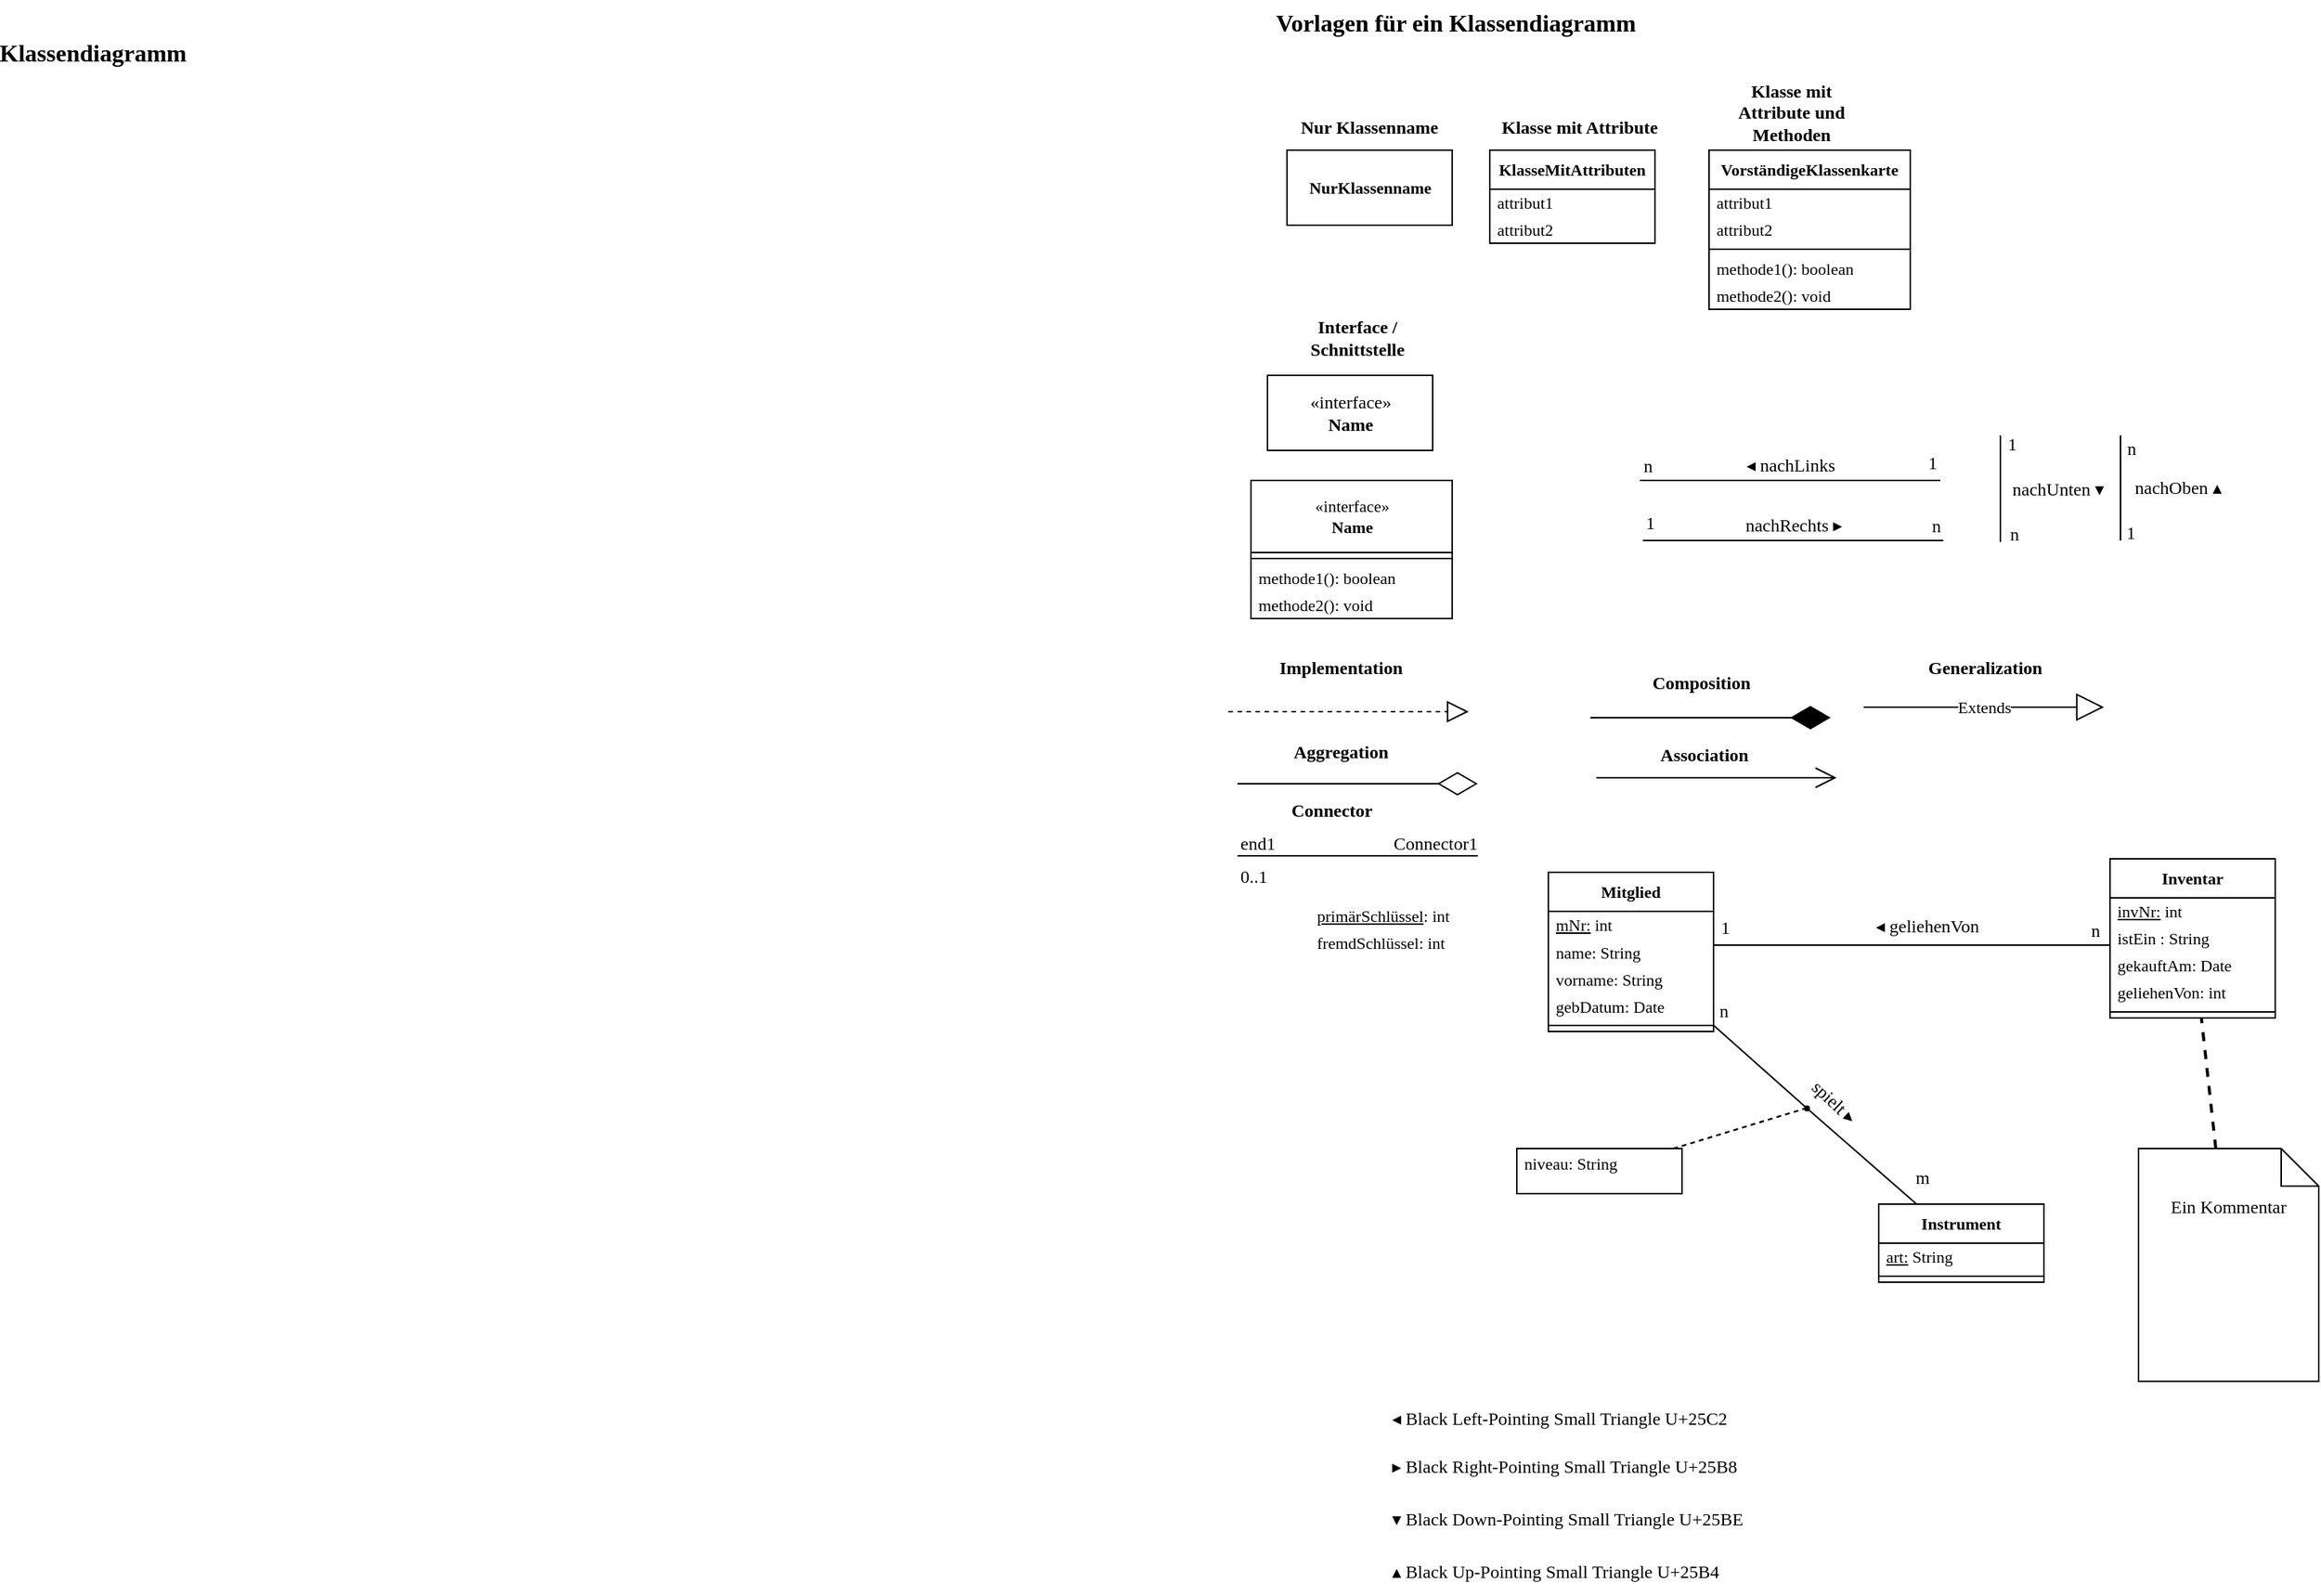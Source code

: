 <mxfile>
    <diagram id="Q8ZCVBfkGdzVq4fk389N" name="Page-1">
        <mxGraphModel dx="1535" dy="1270" grid="1" gridSize="10" guides="1" tooltips="1" connect="1" arrows="1" fold="1" page="1" pageScale="1" pageWidth="827" pageHeight="1169" math="1" shadow="0">
            <root>
                <mxCell id="0"/>
                <mxCell id="1" parent="0"/>
                <mxCell id="HZuPbUrIGUnnCWuKZM22-23" value="Mitglied" style="swimlane;fontStyle=1;align=center;verticalAlign=top;childLayout=stackLayout;horizontal=1;startSize=26;horizontalStack=0;resizeParent=1;resizeParentMax=0;resizeLast=0;collapsible=1;marginBottom=0;fontFamily=Alegreya;fontSize=11;rounded=0;gradientColor=none;swimlaneFillColor=none;" parent="1" vertex="1">
                    <mxGeometry x="1079" y="611" width="110" height="106" as="geometry">
                        <mxRectangle x="480" y="560" width="80" height="30" as="alternateBounds"/>
                    </mxGeometry>
                </mxCell>
                <mxCell id="HZuPbUrIGUnnCWuKZM22-24" value="&lt;u&gt;mNr:&lt;/u&gt; int" style="text;strokeColor=none;fillColor=none;align=left;verticalAlign=middle;spacingLeft=3;spacingRight=4;overflow=hidden;rotatable=0;points=[[0,0.5],[1,0.5]];portConstraint=eastwest;fontFamily=Alegreya;fontSize=11;fontStyle=0;html=1;imageWidth=24;imageHeight=24;comic=0;imageAspect=0;" parent="HZuPbUrIGUnnCWuKZM22-23" vertex="1">
                    <mxGeometry y="26" width="110" height="18" as="geometry"/>
                </mxCell>
                <mxCell id="HZuPbUrIGUnnCWuKZM22-35" value="name: String " style="text;strokeColor=none;fillColor=none;align=left;verticalAlign=middle;spacingLeft=3;spacingRight=4;overflow=hidden;rotatable=0;points=[[0,0.5],[1,0.5]];portConstraint=eastwest;fontFamily=Alegreya;fontSize=11;" parent="HZuPbUrIGUnnCWuKZM22-23" vertex="1">
                    <mxGeometry y="44" width="110" height="18" as="geometry"/>
                </mxCell>
                <mxCell id="HZuPbUrIGUnnCWuKZM22-36" value="vorname: String" style="text;strokeColor=none;fillColor=none;align=left;verticalAlign=middle;spacingLeft=3;spacingRight=4;overflow=hidden;rotatable=0;points=[[0,0.5],[1,0.5]];portConstraint=eastwest;fontFamily=Alegreya;fontSize=11;" parent="HZuPbUrIGUnnCWuKZM22-23" vertex="1">
                    <mxGeometry y="62" width="110" height="18" as="geometry"/>
                </mxCell>
                <mxCell id="HZuPbUrIGUnnCWuKZM22-37" value="gebDatum: Date" style="text;strokeColor=none;fillColor=none;align=left;verticalAlign=middle;spacingLeft=3;spacingRight=4;overflow=hidden;rotatable=0;points=[[0,0.5],[1,0.5]];portConstraint=eastwest;fontFamily=Alegreya;fontSize=11;" parent="HZuPbUrIGUnnCWuKZM22-23" vertex="1">
                    <mxGeometry y="80" width="110" height="18" as="geometry"/>
                </mxCell>
                <mxCell id="HZuPbUrIGUnnCWuKZM22-25" value="" style="line;strokeWidth=1;fillColor=none;align=left;verticalAlign=middle;spacingTop=-1;spacingLeft=3;spacingRight=3;rotatable=0;labelPosition=right;points=[];portConstraint=eastwest;strokeColor=inherit;fontFamily=Alegreya;fontSize=11;" parent="HZuPbUrIGUnnCWuKZM22-23" vertex="1">
                    <mxGeometry y="98" width="110" height="8" as="geometry"/>
                </mxCell>
                <mxCell id="HZuPbUrIGUnnCWuKZM22-52" value="Inventar" style="swimlane;fontStyle=1;align=center;verticalAlign=top;childLayout=stackLayout;horizontal=1;startSize=26;horizontalStack=0;resizeParent=1;resizeParentMax=0;resizeLast=0;collapsible=1;marginBottom=0;fontFamily=Alegreya;fontSize=11;" parent="1" vertex="1">
                    <mxGeometry x="1453" y="602" width="110" height="106" as="geometry">
                        <mxRectangle x="850" y="510" width="80" height="30" as="alternateBounds"/>
                    </mxGeometry>
                </mxCell>
                <mxCell id="HZuPbUrIGUnnCWuKZM22-53" value="&lt;u&gt;invNr:&lt;/u&gt; int" style="text;strokeColor=none;fillColor=none;align=left;verticalAlign=middle;spacingLeft=3;spacingRight=4;overflow=hidden;rotatable=0;points=[[0,0.5],[1,0.5]];portConstraint=eastwest;fontFamily=Alegreya;fontSize=11;fontStyle=0;html=1;imageWidth=24;imageHeight=24;comic=0;imageAspect=0;" parent="HZuPbUrIGUnnCWuKZM22-52" vertex="1">
                    <mxGeometry y="26" width="110" height="18" as="geometry"/>
                </mxCell>
                <mxCell id="HZuPbUrIGUnnCWuKZM22-58" value="istEin : String&amp;nbsp;&amp;nbsp;" style="text;strokeColor=none;fillColor=none;align=left;verticalAlign=middle;spacingLeft=3;spacingRight=4;overflow=hidden;rotatable=0;points=[[0,0.5],[1,0.5]];portConstraint=eastwest;fontFamily=Alegreya;fontSize=11;fontStyle=0;html=1;imageWidth=24;imageHeight=24;comic=0;imageAspect=0;" parent="HZuPbUrIGUnnCWuKZM22-52" vertex="1">
                    <mxGeometry y="44" width="110" height="18" as="geometry"/>
                </mxCell>
                <mxCell id="HZuPbUrIGUnnCWuKZM22-59" value="gekauftAm: Date" style="text;strokeColor=none;fillColor=none;align=left;verticalAlign=middle;spacingLeft=3;spacingRight=4;overflow=hidden;rotatable=0;points=[[0,0.5],[1,0.5]];portConstraint=eastwest;fontFamily=Alegreya;fontSize=11;fontStyle=0;html=1;imageWidth=24;imageHeight=24;comic=0;imageAspect=0;" parent="HZuPbUrIGUnnCWuKZM22-52" vertex="1">
                    <mxGeometry y="62" width="110" height="18" as="geometry"/>
                </mxCell>
                <mxCell id="HZuPbUrIGUnnCWuKZM22-60" value="geliehenVon: int" style="text;strokeColor=none;fillColor=none;align=left;verticalAlign=middle;spacingLeft=3;spacingRight=4;overflow=hidden;rotatable=0;points=[[0,0.5],[1,0.5]];portConstraint=eastwest;fontFamily=Alegreya;fontSize=11;fontStyle=0;html=1;imageWidth=24;imageHeight=24;comic=0;imageAspect=0;" parent="HZuPbUrIGUnnCWuKZM22-52" vertex="1">
                    <mxGeometry y="80" width="110" height="18" as="geometry"/>
                </mxCell>
                <mxCell id="HZuPbUrIGUnnCWuKZM22-57" value="" style="line;strokeWidth=1;fillColor=none;align=left;verticalAlign=middle;spacingTop=-1;spacingLeft=3;spacingRight=3;rotatable=0;labelPosition=right;points=[];portConstraint=eastwest;strokeColor=inherit;fontFamily=Alegreya;fontSize=11;" parent="HZuPbUrIGUnnCWuKZM22-52" vertex="1">
                    <mxGeometry y="98" width="110" height="8" as="geometry"/>
                </mxCell>
                <mxCell id="HZuPbUrIGUnnCWuKZM22-61" value="Instrument" style="swimlane;fontStyle=1;align=center;verticalAlign=top;childLayout=stackLayout;horizontal=1;startSize=26;horizontalStack=0;resizeParent=1;resizeParentMax=0;resizeLast=0;collapsible=1;marginBottom=0;fontFamily=Alegreya;fontSize=11;" parent="1" vertex="1">
                    <mxGeometry x="1299" y="832" width="110" height="52" as="geometry">
                        <mxRectangle x="830" y="790" width="90" height="30" as="alternateBounds"/>
                    </mxGeometry>
                </mxCell>
                <mxCell id="HZuPbUrIGUnnCWuKZM22-62" value="&lt;u&gt;art:&lt;/u&gt;&amp;nbsp;String" style="text;strokeColor=none;fillColor=none;align=left;verticalAlign=middle;spacingLeft=3;spacingRight=4;overflow=hidden;rotatable=0;points=[[0,0.5],[1,0.5]];portConstraint=eastwest;fontFamily=Alegreya;fontSize=11;fontStyle=0;html=1;imageWidth=24;imageHeight=24;comic=0;imageAspect=0;" parent="HZuPbUrIGUnnCWuKZM22-61" vertex="1">
                    <mxGeometry y="26" width="110" height="18" as="geometry"/>
                </mxCell>
                <mxCell id="HZuPbUrIGUnnCWuKZM22-66" value="" style="line;strokeWidth=1;fillColor=none;align=left;verticalAlign=middle;spacingTop=-1;spacingLeft=3;spacingRight=3;rotatable=0;labelPosition=right;points=[];portConstraint=eastwest;strokeColor=inherit;fontFamily=Alegreya;fontSize=11;" parent="HZuPbUrIGUnnCWuKZM22-61" vertex="1">
                    <mxGeometry y="44" width="110" height="8" as="geometry"/>
                </mxCell>
                <mxCell id="HZuPbUrIGUnnCWuKZM22-67" value="" style="endArrow=none;shadow=0;strokeWidth=1;rounded=0;endFill=0;edgeStyle=elbowEdgeStyle;elbow=vertical;" parent="1" source="HZuPbUrIGUnnCWuKZM22-23" target="HZuPbUrIGUnnCWuKZM22-52" edge="1">
                    <mxGeometry x="0.5" y="41" relative="1" as="geometry">
                        <mxPoint x="1222" y="570" as="sourcePoint"/>
                        <mxPoint x="1302" y="650.15" as="targetPoint"/>
                        <mxPoint x="-40" y="32" as="offset"/>
                    </mxGeometry>
                </mxCell>
                <mxCell id="HZuPbUrIGUnnCWuKZM22-68" value="1" style="resizable=0;align=left;verticalAlign=bottom;labelBackgroundColor=none;fontSize=12;fontFamily=Alegreya;spacingBottom=2;" parent="HZuPbUrIGUnnCWuKZM22-67" connectable="0" vertex="1">
                    <mxGeometry x="-1" relative="1" as="geometry">
                        <mxPoint x="3" y="-1" as="offset"/>
                    </mxGeometry>
                </mxCell>
                <mxCell id="HZuPbUrIGUnnCWuKZM22-69" value="n" style="resizable=0;align=right;verticalAlign=bottom;labelBackgroundColor=none;fontSize=12;fontFamily=Alegreya;spacingBottom=2;" parent="HZuPbUrIGUnnCWuKZM22-67" connectable="0" vertex="1">
                    <mxGeometry x="1" relative="1" as="geometry">
                        <mxPoint x="-5" y="1" as="offset"/>
                    </mxGeometry>
                </mxCell>
                <mxCell id="HZuPbUrIGUnnCWuKZM22-70" value="&lt;span style=&quot;font-family: &amp;#34;helvetica&amp;#34; ; text-align: left&quot;&gt;◂&lt;/span&gt;&amp;nbsp;geliehenVon" style="text;html=1;resizable=0;points=[];;align=center;verticalAlign=middle;labelBackgroundColor=none;rounded=0;shadow=0;strokeWidth=1;fontSize=12;fontFamily=Alegreya;" parent="HZuPbUrIGUnnCWuKZM22-67" vertex="1" connectable="0">
                    <mxGeometry relative="1" as="geometry">
                        <mxPoint x="10" y="-13" as="offset"/>
                    </mxGeometry>
                </mxCell>
                <mxCell id="HZuPbUrIGUnnCWuKZM22-81" value="" style="endArrow=none;shadow=0;strokeWidth=1;rounded=0;endFill=0;elbow=vertical;startArrow=none;exitX=0.604;exitY=-0.021;exitDx=0;exitDy=0;exitPerimeter=0;" parent="1" source="HZuPbUrIGUnnCWuKZM22-99" target="HZuPbUrIGUnnCWuKZM22-61" edge="1">
                    <mxGeometry x="0.5" y="41" relative="1" as="geometry">
                        <mxPoint x="1182" y="633.244" as="sourcePoint"/>
                        <mxPoint x="1422" y="633.244" as="targetPoint"/>
                        <mxPoint x="-40" y="32" as="offset"/>
                    </mxGeometry>
                </mxCell>
                <mxCell id="HZuPbUrIGUnnCWuKZM22-83" value="m" style="resizable=0;align=right;verticalAlign=bottom;labelBackgroundColor=none;fontSize=12;fontFamily=Alegreya;spacingBottom=2;" parent="HZuPbUrIGUnnCWuKZM22-81" connectable="0" vertex="1">
                    <mxGeometry x="1" relative="1" as="geometry">
                        <mxPoint x="10" y="-7" as="offset"/>
                    </mxGeometry>
                </mxCell>
                <mxCell id="HZuPbUrIGUnnCWuKZM22-92" value="" style="endArrow=none;html=1;rounded=0;fontFamily=Alegreya;fontSize=11;dashed=1;" parent="1" source="HZuPbUrIGUnnCWuKZM22-85" target="HZuPbUrIGUnnCWuKZM22-99" edge="1">
                    <mxGeometry width="50" height="50" relative="1" as="geometry">
                        <mxPoint x="1072" y="810" as="sourcePoint"/>
                        <mxPoint x="1122" y="780" as="targetPoint"/>
                    </mxGeometry>
                </mxCell>
                <mxCell id="HZuPbUrIGUnnCWuKZM22-107" value="" style="edgeStyle=none;rounded=0;orthogonalLoop=1;jettySize=auto;html=1;dashed=1;fontFamily=Alegreya;fontSize=11;endArrow=none;endFill=0;" parent="1" source="HZuPbUrIGUnnCWuKZM22-99" target="HZuPbUrIGUnnCWuKZM22-85" edge="1">
                    <mxGeometry relative="1" as="geometry"/>
                </mxCell>
                <mxCell id="HZuPbUrIGUnnCWuKZM22-99" value="" style="shape=waypoint;fillStyle=solid;size=6;pointerEvents=1;points=[];fillColor=none;resizable=0;rotatable=0;perimeter=centerPerimeter;snapToPoint=1;comic=0;fontFamily=Alegreya;fontSize=11;html=1;strokeWidth=0;perimeterSpacing=0;dashed=1;" parent="1" vertex="1">
                    <mxGeometry x="1231" y="748" width="40" height="40" as="geometry"/>
                </mxCell>
                <mxCell id="HZuPbUrIGUnnCWuKZM22-100" value="" style="endArrow=none;shadow=0;strokeWidth=1;rounded=0;endFill=0;elbow=vertical;movable=1;resizable=1;rotatable=1;deletable=1;editable=1;connectable=1;" parent="1" source="HZuPbUrIGUnnCWuKZM22-23" target="HZuPbUrIGUnnCWuKZM22-99" edge="1">
                    <mxGeometry x="0.5" y="41" relative="1" as="geometry">
                        <mxPoint x="1117" y="696.0" as="sourcePoint"/>
                        <mxPoint x="1262" y="710" as="targetPoint"/>
                        <mxPoint x="-40" y="32" as="offset"/>
                    </mxGeometry>
                </mxCell>
                <mxCell id="HZuPbUrIGUnnCWuKZM22-101" value="n" style="resizable=0;align=left;verticalAlign=bottom;labelBackgroundColor=none;fontSize=12;fontFamily=Alegreya;spacingBottom=2;" parent="HZuPbUrIGUnnCWuKZM22-100" connectable="0" vertex="1">
                    <mxGeometry x="-1" relative="1" as="geometry">
                        <mxPoint x="2" y="1" as="offset"/>
                    </mxGeometry>
                </mxCell>
                <mxCell id="HZuPbUrIGUnnCWuKZM22-103" value="spielt&amp;nbsp;&lt;span style=&quot;font-family: &amp;#34;helvetica&amp;#34; ; text-align: left&quot;&gt;▸&lt;br&gt;&lt;/span&gt;" style="text;html=1;resizable=1;points=[];;align=center;verticalAlign=middle;labelBackgroundColor=none;rounded=0;shadow=0;strokeWidth=1;fontSize=12;fontFamily=Alegreya;movable=1;rotatable=1;deletable=1;editable=1;connectable=1;rotation=43;" parent="HZuPbUrIGUnnCWuKZM22-100" vertex="1" connectable="0">
                    <mxGeometry relative="1" as="geometry">
                        <mxPoint x="49" y="23" as="offset"/>
                    </mxGeometry>
                </mxCell>
                <mxCell id="HZuPbUrIGUnnCWuKZM22-105" value="" style="group;" parent="1" vertex="1" connectable="0">
                    <mxGeometry x="1058" y="795" width="110" height="30" as="geometry"/>
                </mxCell>
                <mxCell id="HZuPbUrIGUnnCWuKZM22-85" value="" style="html=1;comic=0;fontFamily=Alegreya;fontSize=11;" parent="HZuPbUrIGUnnCWuKZM22-105" vertex="1">
                    <mxGeometry width="110" height="30" as="geometry"/>
                </mxCell>
                <mxCell id="HZuPbUrIGUnnCWuKZM22-86" value="niveau: String" style="text;strokeColor=none;fillColor=none;align=left;verticalAlign=middle;spacingLeft=3;spacingRight=4;overflow=hidden;rotatable=0;points=[[0,0.5],[1,0.5]];portConstraint=eastwest;fontFamily=Alegreya;fontSize=11;fontStyle=0;html=1;imageWidth=24;imageHeight=24;comic=0;imageAspect=0;" parent="HZuPbUrIGUnnCWuKZM22-105" vertex="1">
                    <mxGeometry width="110" height="20" as="geometry"/>
                </mxCell>
                <mxCell id="4" value="◂ Black Left-Pointing Small Triangle U+25C2" style="text;html=1;strokeColor=none;fillColor=none;align=left;verticalAlign=middle;whiteSpace=wrap;rounded=0;fontFamily=Alegreya;" parent="1" vertex="1">
                    <mxGeometry x="973" y="960" width="280" height="30" as="geometry"/>
                </mxCell>
                <mxCell id="5" value="▸ Black Right-Pointing Small Triangle U+25B8" style="text;html=1;strokeColor=none;fillColor=none;align=left;verticalAlign=middle;whiteSpace=wrap;rounded=0;fontFamily=Alegreya;" parent="1" vertex="1">
                    <mxGeometry x="973" y="992" width="280" height="30" as="geometry"/>
                </mxCell>
                <mxCell id="6" value="▾ Black Down-Pointing Small Triangle U+25BE" style="text;html=1;strokeColor=none;fillColor=none;align=left;verticalAlign=middle;whiteSpace=wrap;rounded=0;fontFamily=Alegreya;" parent="1" vertex="1">
                    <mxGeometry x="973" y="1027" width="280" height="30" as="geometry"/>
                </mxCell>
                <mxCell id="13" value="▴ Black Up-Pointing Small Triangle U+25B4" style="text;html=1;strokeColor=none;fillColor=none;align=left;verticalAlign=middle;whiteSpace=wrap;rounded=0;fontFamily=Alegreya;" parent="1" vertex="1">
                    <mxGeometry x="973" y="1062" width="280" height="30" as="geometry"/>
                </mxCell>
                <mxCell id="14" value="&lt;u&gt;primärSchlüssel&lt;/u&gt;: int" style="text;strokeColor=none;fillColor=none;align=left;verticalAlign=middle;spacingLeft=3;spacingRight=4;overflow=hidden;rotatable=0;points=[[0,0.5],[1,0.5]];portConstraint=eastwest;fontFamily=Alegreya;fontSize=11;fontStyle=0;html=1;imageWidth=24;imageHeight=24;comic=0;imageAspect=0;" parent="1" vertex="1">
                    <mxGeometry x="920" y="631" width="110" height="18" as="geometry"/>
                </mxCell>
                <mxCell id="16" value="fremdSchlüssel: int" style="text;strokeColor=none;fillColor=none;align=left;verticalAlign=middle;spacingLeft=3;spacingRight=4;overflow=hidden;rotatable=0;points=[[0,0.5],[1,0.5]];portConstraint=eastwest;fontFamily=Alegreya;fontSize=11;fontStyle=0;html=1;imageWidth=24;imageHeight=24;comic=0;imageAspect=0;" parent="1" vertex="1">
                    <mxGeometry x="920" y="649" width="110" height="18" as="geometry"/>
                </mxCell>
                <mxCell id="bXORot0xrStpi_DZG4ps-17" value="" style="endArrow=none;shadow=0;strokeWidth=1;rounded=0;endFill=0;elbow=vertical;" parent="1" edge="1">
                    <mxGeometry x="0.5" y="41" relative="1" as="geometry">
                        <mxPoint x="1340" y="350" as="sourcePoint"/>
                        <mxPoint x="1140" y="350" as="targetPoint"/>
                        <mxPoint x="-40" y="32" as="offset"/>
                    </mxGeometry>
                </mxCell>
                <mxCell id="bXORot0xrStpi_DZG4ps-18" value="1" style="resizable=0;align=left;verticalAlign=bottom;labelBackgroundColor=none;fontSize=12;fontFamily=Alegreya;spacingBottom=2;" parent="bXORot0xrStpi_DZG4ps-17" connectable="0" vertex="1">
                    <mxGeometry x="-1" relative="1" as="geometry">
                        <mxPoint x="-10" y="-1" as="offset"/>
                    </mxGeometry>
                </mxCell>
                <mxCell id="bXORot0xrStpi_DZG4ps-19" value="n" style="resizable=0;align=right;verticalAlign=bottom;labelBackgroundColor=none;fontSize=12;fontFamily=Alegreya;spacingBottom=2;" parent="bXORot0xrStpi_DZG4ps-17" connectable="0" vertex="1">
                    <mxGeometry x="1" relative="1" as="geometry">
                        <mxPoint x="10" y="1" as="offset"/>
                    </mxGeometry>
                </mxCell>
                <mxCell id="bXORot0xrStpi_DZG4ps-20" value="&lt;span style=&quot;font-family: &amp;quot;helvetica&amp;quot; ; text-align: left&quot;&gt;◂&lt;/span&gt;&amp;nbsp;nachLinks" style="text;html=1;resizable=0;points=[];;align=center;verticalAlign=middle;labelBackgroundColor=none;rounded=0;shadow=0;strokeWidth=1;fontSize=12;fontFamily=Alegreya;" parent="bXORot0xrStpi_DZG4ps-17" vertex="1" connectable="0">
                    <mxGeometry relative="1" as="geometry">
                        <mxPoint y="-10" as="offset"/>
                    </mxGeometry>
                </mxCell>
                <mxCell id="bXORot0xrStpi_DZG4ps-21" value="" style="endArrow=none;shadow=0;strokeWidth=1;rounded=0;endFill=0;elbow=vertical;" parent="1" edge="1">
                    <mxGeometry x="0.5" y="41" relative="1" as="geometry">
                        <mxPoint x="1142" y="390" as="sourcePoint"/>
                        <mxPoint x="1342" y="390" as="targetPoint"/>
                        <mxPoint x="-40" y="32" as="offset"/>
                    </mxGeometry>
                </mxCell>
                <mxCell id="bXORot0xrStpi_DZG4ps-22" value="1" style="resizable=0;align=left;verticalAlign=bottom;labelBackgroundColor=none;fontSize=12;fontFamily=Alegreya;spacingBottom=2;" parent="bXORot0xrStpi_DZG4ps-21" connectable="0" vertex="1">
                    <mxGeometry x="-1" relative="1" as="geometry">
                        <mxPoint y="-1" as="offset"/>
                    </mxGeometry>
                </mxCell>
                <mxCell id="bXORot0xrStpi_DZG4ps-23" value="n" style="resizable=0;align=right;verticalAlign=bottom;labelBackgroundColor=none;fontSize=12;fontFamily=Alegreya;spacingBottom=2;" parent="bXORot0xrStpi_DZG4ps-21" connectable="0" vertex="1">
                    <mxGeometry x="1" relative="1" as="geometry">
                        <mxPoint y="1" as="offset"/>
                    </mxGeometry>
                </mxCell>
                <mxCell id="bXORot0xrStpi_DZG4ps-24" value="nachRechts&amp;nbsp;&lt;span style=&quot;text-align: left;&quot;&gt;▸&lt;/span&gt;" style="text;html=1;resizable=0;points=[];;align=center;verticalAlign=middle;labelBackgroundColor=none;rounded=0;shadow=0;strokeWidth=1;fontSize=12;fontFamily=Alegreya;" parent="bXORot0xrStpi_DZG4ps-21" vertex="1" connectable="0">
                    <mxGeometry relative="1" as="geometry">
                        <mxPoint y="-10" as="offset"/>
                    </mxGeometry>
                </mxCell>
                <mxCell id="bXORot0xrStpi_DZG4ps-25" value="" style="endArrow=none;shadow=0;strokeWidth=1;rounded=0;endFill=0;elbow=vertical;" parent="1" edge="1">
                    <mxGeometry x="0.5" y="41" relative="1" as="geometry">
                        <mxPoint x="1380" y="320" as="sourcePoint"/>
                        <mxPoint x="1380" y="391" as="targetPoint"/>
                        <mxPoint x="-40" y="32" as="offset"/>
                    </mxGeometry>
                </mxCell>
                <mxCell id="bXORot0xrStpi_DZG4ps-26" value="1" style="resizable=0;align=left;verticalAlign=bottom;labelBackgroundColor=none;fontSize=12;fontFamily=Alegreya;spacingBottom=2;" parent="bXORot0xrStpi_DZG4ps-25" connectable="0" vertex="1">
                    <mxGeometry x="-0.7" relative="1" as="geometry">
                        <mxPoint x="3" y="6" as="offset"/>
                    </mxGeometry>
                </mxCell>
                <mxCell id="bXORot0xrStpi_DZG4ps-27" value="n" style="resizable=0;align=right;verticalAlign=bottom;labelBackgroundColor=none;fontSize=12;fontFamily=Alegreya;spacingBottom=2;" parent="bXORot0xrStpi_DZG4ps-25" connectable="0" vertex="1">
                    <mxGeometry relative="1" as="geometry">
                        <mxPoint x="14" y="41" as="offset"/>
                    </mxGeometry>
                </mxCell>
                <mxCell id="bXORot0xrStpi_DZG4ps-28" value="nachUnten&amp;nbsp;&lt;span style=&quot;text-align: left;&quot;&gt;▾&lt;/span&gt;" style="text;html=1;resizable=0;points=[];;align=center;verticalAlign=middle;labelBackgroundColor=none;rounded=0;shadow=0;strokeWidth=1;fontSize=12;fontFamily=Alegreya;" parent="bXORot0xrStpi_DZG4ps-25" vertex="1" connectable="0">
                    <mxGeometry relative="1" as="geometry">
                        <mxPoint x="38" as="offset"/>
                    </mxGeometry>
                </mxCell>
                <mxCell id="bXORot0xrStpi_DZG4ps-29" value="" style="endArrow=none;shadow=0;strokeWidth=1;rounded=0;endFill=0;elbow=vertical;" parent="1" edge="1">
                    <mxGeometry x="0.5" y="41" relative="1" as="geometry">
                        <mxPoint x="1460" y="390" as="sourcePoint"/>
                        <mxPoint x="1460" y="320" as="targetPoint"/>
                        <mxPoint x="-40" y="32" as="offset"/>
                    </mxGeometry>
                </mxCell>
                <mxCell id="bXORot0xrStpi_DZG4ps-30" value="1" style="resizable=0;align=left;verticalAlign=bottom;labelBackgroundColor=none;fontSize=12;fontFamily=Alegreya;spacingBottom=2;" parent="bXORot0xrStpi_DZG4ps-29" connectable="0" vertex="1">
                    <mxGeometry x="-0.7" relative="1" as="geometry">
                        <mxPoint x="2" y="16" as="offset"/>
                    </mxGeometry>
                </mxCell>
                <mxCell id="bXORot0xrStpi_DZG4ps-31" value="n" style="resizable=0;align=right;verticalAlign=bottom;labelBackgroundColor=none;fontSize=12;fontFamily=Alegreya;spacingBottom=2;" parent="bXORot0xrStpi_DZG4ps-29" connectable="0" vertex="1">
                    <mxGeometry x="0.7" relative="1" as="geometry">
                        <mxPoint x="12" y="9" as="offset"/>
                    </mxGeometry>
                </mxCell>
                <mxCell id="bXORot0xrStpi_DZG4ps-32" value="nachOben&amp;nbsp;&lt;span style=&quot;text-align: left;&quot;&gt;▴&lt;/span&gt;" style="text;html=1;resizable=0;points=[];;align=center;verticalAlign=middle;labelBackgroundColor=none;rounded=0;shadow=0;strokeWidth=1;fontSize=12;fontFamily=Alegreya;" parent="bXORot0xrStpi_DZG4ps-29" vertex="1" connectable="0">
                    <mxGeometry relative="1" as="geometry">
                        <mxPoint x="38" as="offset"/>
                    </mxGeometry>
                </mxCell>
                <mxCell id="ZOtaYMoB8BhtDweI6v35-18" value="&lt;font face=&quot;Alegreya&quot;&gt;Ein Kommentar&lt;br&gt;&lt;/font&gt;" style="shape=note2;boundedLbl=1;whiteSpace=wrap;html=1;size=25;verticalAlign=top;align=center;" parent="1" vertex="1">
                    <mxGeometry x="1472" y="795" width="120" height="155" as="geometry"/>
                </mxCell>
                <mxCell id="ZOtaYMoB8BhtDweI6v35-19" value="" style="endArrow=none;dashed=1;html=1;strokeWidth=2;rounded=0;" parent="1" source="ZOtaYMoB8BhtDweI6v35-18" target="HZuPbUrIGUnnCWuKZM22-52" edge="1">
                    <mxGeometry width="50" height="50" relative="1" as="geometry">
                        <mxPoint x="1722" y="680" as="sourcePoint"/>
                        <mxPoint x="1772" y="630" as="targetPoint"/>
                    </mxGeometry>
                </mxCell>
                <mxCell id="19" value="NurKlassenname" style="html=1;fontFamily=Alegreya Sans;fontStyle=1;fontSize=11;fontSource=https%3A%2F%2Ffonts.googleapis.com%2Fcss%3Ffamily%3DAlegreya%2BSans;" parent="1" vertex="1">
                    <mxGeometry x="905" y="130" width="110" height="50" as="geometry"/>
                </mxCell>
                <mxCell id="28" value="KlasseMitAttributen" style="swimlane;fontStyle=1;align=center;verticalAlign=top;childLayout=stackLayout;horizontal=1;startSize=26;horizontalStack=0;resizeParent=1;resizeParentMax=0;resizeLast=0;collapsible=1;marginBottom=0;fontFamily=Alegreya Sans;fontSize=11;rounded=0;gradientColor=none;swimlaneFillColor=none;fontSource=https%3A%2F%2Ffonts.googleapis.com%2Fcss%3Ffamily%3DAlegreya%2BSans;" parent="1" vertex="1">
                    <mxGeometry x="1040" y="130" width="110" height="62" as="geometry">
                        <mxRectangle x="480" y="560" width="80" height="30" as="alternateBounds"/>
                    </mxGeometry>
                </mxCell>
                <mxCell id="47" value="attribut1" style="text;strokeColor=none;fillColor=none;align=left;verticalAlign=middle;spacingLeft=3;spacingRight=4;overflow=hidden;rotatable=0;points=[[0,0.5],[1,0.5]];portConstraint=eastwest;fontFamily=Alegreya;fontSize=11;fontStyle=0;html=1;imageWidth=24;imageHeight=24;comic=0;imageAspect=0;" parent="28" vertex="1">
                    <mxGeometry y="26" width="110" height="18" as="geometry"/>
                </mxCell>
                <mxCell id="48" value="attribut2" style="text;strokeColor=none;fillColor=none;align=left;verticalAlign=middle;spacingLeft=3;spacingRight=4;overflow=hidden;rotatable=0;points=[[0,0.5],[1,0.5]];portConstraint=eastwest;fontFamily=Alegreya;fontSize=11;fontStyle=0;html=1;imageWidth=24;imageHeight=24;comic=0;imageAspect=0;" parent="28" vertex="1">
                    <mxGeometry y="44" width="110" height="18" as="geometry"/>
                </mxCell>
                <mxCell id="34" value="VorständigeKlassenkarte" style="swimlane;fontStyle=1;align=center;verticalAlign=top;childLayout=stackLayout;horizontal=1;startSize=26;horizontalStack=0;resizeParent=1;resizeParentMax=0;resizeLast=0;collapsible=1;marginBottom=0;fontFamily=Alegreya Sans;fontSize=11;fontSource=https%3A%2F%2Ffonts.googleapis.com%2Fcss%3Ffamily%3DAlegreya%2BSans;" parent="1" vertex="1">
                    <mxGeometry x="1186" y="130" width="134" height="106" as="geometry">
                        <mxRectangle x="850" y="510" width="80" height="30" as="alternateBounds"/>
                    </mxGeometry>
                </mxCell>
                <mxCell id="36" value="attribut1" style="text;strokeColor=none;fillColor=none;align=left;verticalAlign=middle;spacingLeft=3;spacingRight=4;overflow=hidden;rotatable=0;points=[[0,0.5],[1,0.5]];portConstraint=eastwest;fontFamily=Alegreya;fontSize=11;fontStyle=0;html=1;imageWidth=24;imageHeight=24;comic=0;imageAspect=0;" parent="34" vertex="1">
                    <mxGeometry y="26" width="134" height="18" as="geometry"/>
                </mxCell>
                <mxCell id="37" value="attribut2" style="text;strokeColor=none;fillColor=none;align=left;verticalAlign=middle;spacingLeft=3;spacingRight=4;overflow=hidden;rotatable=0;points=[[0,0.5],[1,0.5]];portConstraint=eastwest;fontFamily=Alegreya;fontSize=11;fontStyle=0;html=1;imageWidth=24;imageHeight=24;comic=0;imageAspect=0;" parent="34" vertex="1">
                    <mxGeometry y="44" width="134" height="18" as="geometry"/>
                </mxCell>
                <mxCell id="39" value="" style="line;strokeWidth=1;fillColor=none;align=left;verticalAlign=middle;spacingTop=-1;spacingLeft=3;spacingRight=3;rotatable=0;labelPosition=right;points=[];portConstraint=eastwest;strokeColor=inherit;fontFamily=Alegreya;fontSize=11;" parent="34" vertex="1">
                    <mxGeometry y="62" width="134" height="8" as="geometry"/>
                </mxCell>
                <mxCell id="38" value="methode1(): boolean" style="text;strokeColor=none;fillColor=none;align=left;verticalAlign=middle;spacingLeft=3;spacingRight=4;overflow=hidden;rotatable=0;points=[[0,0.5],[1,0.5]];portConstraint=eastwest;fontFamily=Alegreya;fontSize=11;fontStyle=0;html=1;imageWidth=24;imageHeight=24;comic=0;imageAspect=0;" parent="34" vertex="1">
                    <mxGeometry y="70" width="134" height="18" as="geometry"/>
                </mxCell>
                <mxCell id="40" value="methode2(): void" style="text;strokeColor=none;fillColor=none;align=left;verticalAlign=middle;spacingLeft=3;spacingRight=4;overflow=hidden;rotatable=0;points=[[0,0.5],[1,0.5]];portConstraint=eastwest;fontFamily=Alegreya;fontSize=11;fontStyle=0;html=1;imageWidth=24;imageHeight=24;comic=0;imageAspect=0;" parent="34" vertex="1">
                    <mxGeometry y="88" width="134" height="18" as="geometry"/>
                </mxCell>
                <mxCell id="41" value="Klasse mit Attribute" style="text;strokeColor=none;fillColor=none;align=center;verticalAlign=middle;rounded=0;fontFamily=Alegreya Sans;html=1;whiteSpace=wrap;fontStyle=1;fontSource=https%3A%2F%2Ffonts.googleapis.com%2Fcss%3Ffamily%3DAlegreya%2BSans;" parent="1" vertex="1">
                    <mxGeometry x="1040" y="100" width="120" height="30" as="geometry"/>
                </mxCell>
                <mxCell id="42" value="Nur Klassenname" style="text;strokeColor=none;fillColor=none;align=center;verticalAlign=middle;rounded=0;fontFamily=Alegreya Sans;html=1;whiteSpace=wrap;fontSource=https%3A%2F%2Ffonts.googleapis.com%2Fcss%3Ffamily%3DAlegreya%2BSans;fontStyle=1;" parent="1" vertex="1">
                    <mxGeometry x="910" y="100" width="100" height="30" as="geometry"/>
                </mxCell>
                <mxCell id="43" value="Klasse mit Attribute und Methoden" style="text;strokeColor=none;fillColor=none;align=center;verticalAlign=middle;rounded=0;fontFamily=Alegreya Sans;html=1;whiteSpace=wrap;fontStyle=1;fontSource=https%3A%2F%2Ffonts.googleapis.com%2Fcss%3Ffamily%3DAlegreya%2BSans;" parent="1" vertex="1">
                    <mxGeometry x="1191" y="90" width="100" height="30" as="geometry"/>
                </mxCell>
                <mxCell id="44" value="&lt;font style=&quot;font-size: 16px;&quot;&gt;Klassendiagramm&lt;/font&gt;" style="text;html=1;strokeColor=none;fillColor=none;align=center;verticalAlign=middle;whiteSpace=wrap;rounded=0;fontFamily=Alegreya Sans;fontSource=https%3A%2F%2Ffonts.googleapis.com%2Fcss%3Ffamily%3DAlegreya%2BSans;fontStyle=1" parent="1" vertex="1">
                    <mxGeometry x="50" y="50" width="120" height="30" as="geometry"/>
                </mxCell>
                <mxCell id="45" value="&lt;font style=&quot;font-size: 16px;&quot;&gt;Vorlagen für ein Klassendiagramm&lt;/font&gt;" style="text;html=1;strokeColor=none;fillColor=none;align=center;verticalAlign=middle;whiteSpace=wrap;rounded=0;fontFamily=Alegreya Sans;fontSource=https%3A%2F%2Ffonts.googleapis.com%2Fcss%3Ffamily%3DAlegreya%2BSans;fontStyle=1" parent="1" vertex="1">
                    <mxGeometry x="885" y="30" width="265" height="30" as="geometry"/>
                </mxCell>
                <mxCell id="49" value="«interface»&lt;br&gt;&lt;b&gt;&lt;font data-font-src=&quot;https://fonts.googleapis.com/css?family=Alegreya+Sans&quot; face=&quot;Alegreya Sans&quot;&gt;Name&lt;/font&gt;&lt;/b&gt;" style="html=1;fontFamily=Alegreya;fontSource=https%3A%2F%2Ffonts.googleapis.com%2Fcss%3Ffamily%3DAlegreya;" parent="1" vertex="1">
                    <mxGeometry x="892" y="280" width="110" height="50" as="geometry"/>
                </mxCell>
                <mxCell id="50" value="Interface / Schnittstelle" style="text;strokeColor=none;fillColor=none;align=center;verticalAlign=middle;rounded=0;fontFamily=Alegreya Sans;html=1;whiteSpace=wrap;fontSource=https%3A%2F%2Ffonts.googleapis.com%2Fcss%3Ffamily%3DAlegreya%2BSans;fontStyle=1;" parent="1" vertex="1">
                    <mxGeometry x="902" y="240" width="100" height="30" as="geometry"/>
                </mxCell>
                <mxCell id="51" value="" style="endArrow=block;dashed=1;endFill=0;endSize=12;html=1;fontFamily=Alegreya Sans;fontSource=https%3A%2F%2Ffonts.googleapis.com%2Fcss%3Ffamily%3DAlegreya%2BSans;" parent="1" edge="1">
                    <mxGeometry width="160" relative="1" as="geometry">
                        <mxPoint x="866" y="504" as="sourcePoint"/>
                        <mxPoint x="1026" y="504" as="targetPoint"/>
                    </mxGeometry>
                </mxCell>
                <mxCell id="52" value="" style="endArrow=diamondThin;endFill=0;endSize=24;html=1;fontFamily=Alegreya Sans;fontSource=https%3A%2F%2Ffonts.googleapis.com%2Fcss%3Ffamily%3DAlegreya%2BSans;" parent="1" edge="1">
                    <mxGeometry width="160" relative="1" as="geometry">
                        <mxPoint x="872" y="552" as="sourcePoint"/>
                        <mxPoint x="1032" y="552" as="targetPoint"/>
                    </mxGeometry>
                </mxCell>
                <mxCell id="53" value="" style="endArrow=diamondThin;endFill=1;endSize=24;html=1;fontFamily=Alegreya Sans;fontSource=https%3A%2F%2Ffonts.googleapis.com%2Fcss%3Ffamily%3DAlegreya%2BSans;" parent="1" edge="1">
                    <mxGeometry width="160" relative="1" as="geometry">
                        <mxPoint x="1107" y="508" as="sourcePoint"/>
                        <mxPoint x="1267" y="508" as="targetPoint"/>
                    </mxGeometry>
                </mxCell>
                <mxCell id="54" value="" style="endArrow=open;endFill=1;endSize=12;html=1;fontFamily=Alegreya Sans;fontSource=https%3A%2F%2Ffonts.googleapis.com%2Fcss%3Ffamily%3DAlegreya%2BSans;" parent="1" edge="1">
                    <mxGeometry width="160" relative="1" as="geometry">
                        <mxPoint x="1111" y="548" as="sourcePoint"/>
                        <mxPoint x="1271" y="548" as="targetPoint"/>
                    </mxGeometry>
                </mxCell>
                <mxCell id="55" value="Extends" style="endArrow=block;endSize=16;endFill=0;html=1;fontFamily=Alegreya;fontSource=https%3A%2F%2Ffonts.googleapis.com%2Fcss%3Ffamily%3DAlegreya;" parent="1" edge="1">
                    <mxGeometry width="160" relative="1" as="geometry">
                        <mxPoint x="1289" y="501" as="sourcePoint"/>
                        <mxPoint x="1449" y="501" as="targetPoint"/>
                    </mxGeometry>
                </mxCell>
                <mxCell id="56" value="Implementation" style="text;strokeColor=none;fillColor=none;align=center;verticalAlign=middle;rounded=0;fontFamily=Alegreya Sans;html=1;whiteSpace=wrap;fontSource=https%3A%2F%2Ffonts.googleapis.com%2Fcss%3Ffamily%3DAlegreya%2BSans;fontStyle=1;" parent="1" vertex="1">
                    <mxGeometry x="891" y="460" width="100" height="30" as="geometry"/>
                </mxCell>
                <mxCell id="57" value="Aggregation" style="text;strokeColor=none;fillColor=none;align=center;verticalAlign=middle;rounded=0;fontFamily=Alegreya Sans;html=1;whiteSpace=wrap;fontSource=https%3A%2F%2Ffonts.googleapis.com%2Fcss%3Ffamily%3DAlegreya%2BSans;fontStyle=1;" parent="1" vertex="1">
                    <mxGeometry x="891" y="516" width="100" height="30" as="geometry"/>
                </mxCell>
                <mxCell id="58" value="Composition" style="text;strokeColor=none;fillColor=none;align=center;verticalAlign=middle;rounded=0;fontFamily=Alegreya Sans;html=1;whiteSpace=wrap;fontSource=https%3A%2F%2Ffonts.googleapis.com%2Fcss%3Ffamily%3DAlegreya%2BSans;fontStyle=1;" parent="1" vertex="1">
                    <mxGeometry x="1131" y="470" width="100" height="30" as="geometry"/>
                </mxCell>
                <mxCell id="59" value="Association" style="text;strokeColor=none;fillColor=none;align=center;verticalAlign=middle;rounded=0;fontFamily=Alegreya Sans;html=1;whiteSpace=wrap;fontSource=https%3A%2F%2Ffonts.googleapis.com%2Fcss%3Ffamily%3DAlegreya%2BSans;fontStyle=1;" parent="1" vertex="1">
                    <mxGeometry x="1133" y="518" width="100" height="30" as="geometry"/>
                </mxCell>
                <mxCell id="60" value="Generalization" style="text;strokeColor=none;fillColor=none;align=center;verticalAlign=middle;rounded=0;fontFamily=Alegreya Sans;html=1;whiteSpace=wrap;fontSource=https%3A%2F%2Ffonts.googleapis.com%2Fcss%3Ffamily%3DAlegreya%2BSans;fontStyle=1;" parent="1" vertex="1">
                    <mxGeometry x="1320" y="460" width="100" height="30" as="geometry"/>
                </mxCell>
                <mxCell id="61" value="" style="endArrow=none;html=1;rounded=0;align=center;verticalAlign=top;endFill=0;labelBackgroundColor=none;fontFamily=Alegreya;fontSource=https%3A%2F%2Ffonts.googleapis.com%2Fcss%3Ffamily%3DAlegreya;" parent="1" edge="1">
                    <mxGeometry relative="1" as="geometry">
                        <mxPoint x="872" y="600" as="sourcePoint"/>
                        <mxPoint x="1032" y="600" as="targetPoint"/>
                    </mxGeometry>
                </mxCell>
                <mxCell id="62" value="end1" style="resizable=0;html=1;align=left;verticalAlign=bottom;labelBackgroundColor=none;fontFamily=Alegreya;fontSource=https%3A%2F%2Ffonts.googleapis.com%2Fcss%3Ffamily%3DAlegreya;" parent="61" connectable="0" vertex="1">
                    <mxGeometry x="-1" relative="1" as="geometry"/>
                </mxCell>
                <mxCell id="63" value="0..1" style="resizable=0;html=1;align=left;verticalAlign=top;labelBackgroundColor=none;fontFamily=Alegreya;fontSource=https%3A%2F%2Ffonts.googleapis.com%2Fcss%3Ffamily%3DAlegreya;" parent="61" connectable="0" vertex="1">
                    <mxGeometry x="-1" relative="1" as="geometry"/>
                </mxCell>
                <mxCell id="64" value="&lt;font data-font-src=&quot;https://fonts.googleapis.com/css?family=Alegreya&quot; face=&quot;Alegreya&quot;&gt;Connector1&lt;/font&gt;" style="resizable=0;html=1;align=right;verticalAlign=bottom;labelBackgroundColor=none;" parent="61" connectable="0" vertex="1">
                    <mxGeometry x="1" relative="1" as="geometry"/>
                </mxCell>
                <mxCell id="65" value="Connector" style="text;strokeColor=none;fillColor=none;align=center;verticalAlign=middle;rounded=0;fontFamily=Alegreya Sans;html=1;whiteSpace=wrap;fontSource=https%3A%2F%2Ffonts.googleapis.com%2Fcss%3Ffamily%3DAlegreya%2BSans;fontStyle=1;" parent="1" vertex="1">
                    <mxGeometry x="885" y="555" width="100" height="30" as="geometry"/>
                </mxCell>
                <mxCell id="66" value="&lt;span style=&quot;font-weight: normal;&quot;&gt;«interface»&lt;br&gt;&lt;/span&gt;Name" style="swimlane;fontStyle=1;align=center;verticalAlign=middle;childLayout=stackLayout;horizontal=1;startSize=48;horizontalStack=0;resizeParent=1;resizeParentMax=0;resizeLast=0;collapsible=1;marginBottom=0;fontFamily=Alegreya Sans;fontSize=11;fontSource=https%3A%2F%2Ffonts.googleapis.com%2Fcss%3Ffamily%3DAlegreya%2BSans;html=1;" vertex="1" parent="1">
                    <mxGeometry x="881" y="350" width="134" height="92" as="geometry">
                        <mxRectangle x="850" y="510" width="80" height="30" as="alternateBounds"/>
                    </mxGeometry>
                </mxCell>
                <mxCell id="67" value="" style="line;strokeWidth=1;fillColor=none;align=left;verticalAlign=middle;spacingTop=-1;spacingLeft=3;spacingRight=3;rotatable=0;labelPosition=right;points=[];portConstraint=eastwest;strokeColor=inherit;fontFamily=Alegreya;fontSize=11;" vertex="1" parent="66">
                    <mxGeometry y="48" width="134" height="8" as="geometry"/>
                </mxCell>
                <mxCell id="68" value="methode1(): boolean" style="text;strokeColor=none;fillColor=none;align=left;verticalAlign=middle;spacingLeft=3;spacingRight=4;overflow=hidden;rotatable=0;points=[[0,0.5],[1,0.5]];portConstraint=eastwest;fontFamily=Alegreya;fontSize=11;fontStyle=0;html=1;imageWidth=24;imageHeight=24;comic=0;imageAspect=0;" vertex="1" parent="66">
                    <mxGeometry y="56" width="134" height="18" as="geometry"/>
                </mxCell>
                <mxCell id="69" value="methode2(): void" style="text;strokeColor=none;fillColor=none;align=left;verticalAlign=middle;spacingLeft=3;spacingRight=4;overflow=hidden;rotatable=0;points=[[0,0.5],[1,0.5]];portConstraint=eastwest;fontFamily=Alegreya;fontSize=11;fontStyle=0;html=1;imageWidth=24;imageHeight=24;comic=0;imageAspect=0;" vertex="1" parent="66">
                    <mxGeometry y="74" width="134" height="18" as="geometry"/>
                </mxCell>
            </root>
        </mxGraphModel>
    </diagram>
</mxfile>
